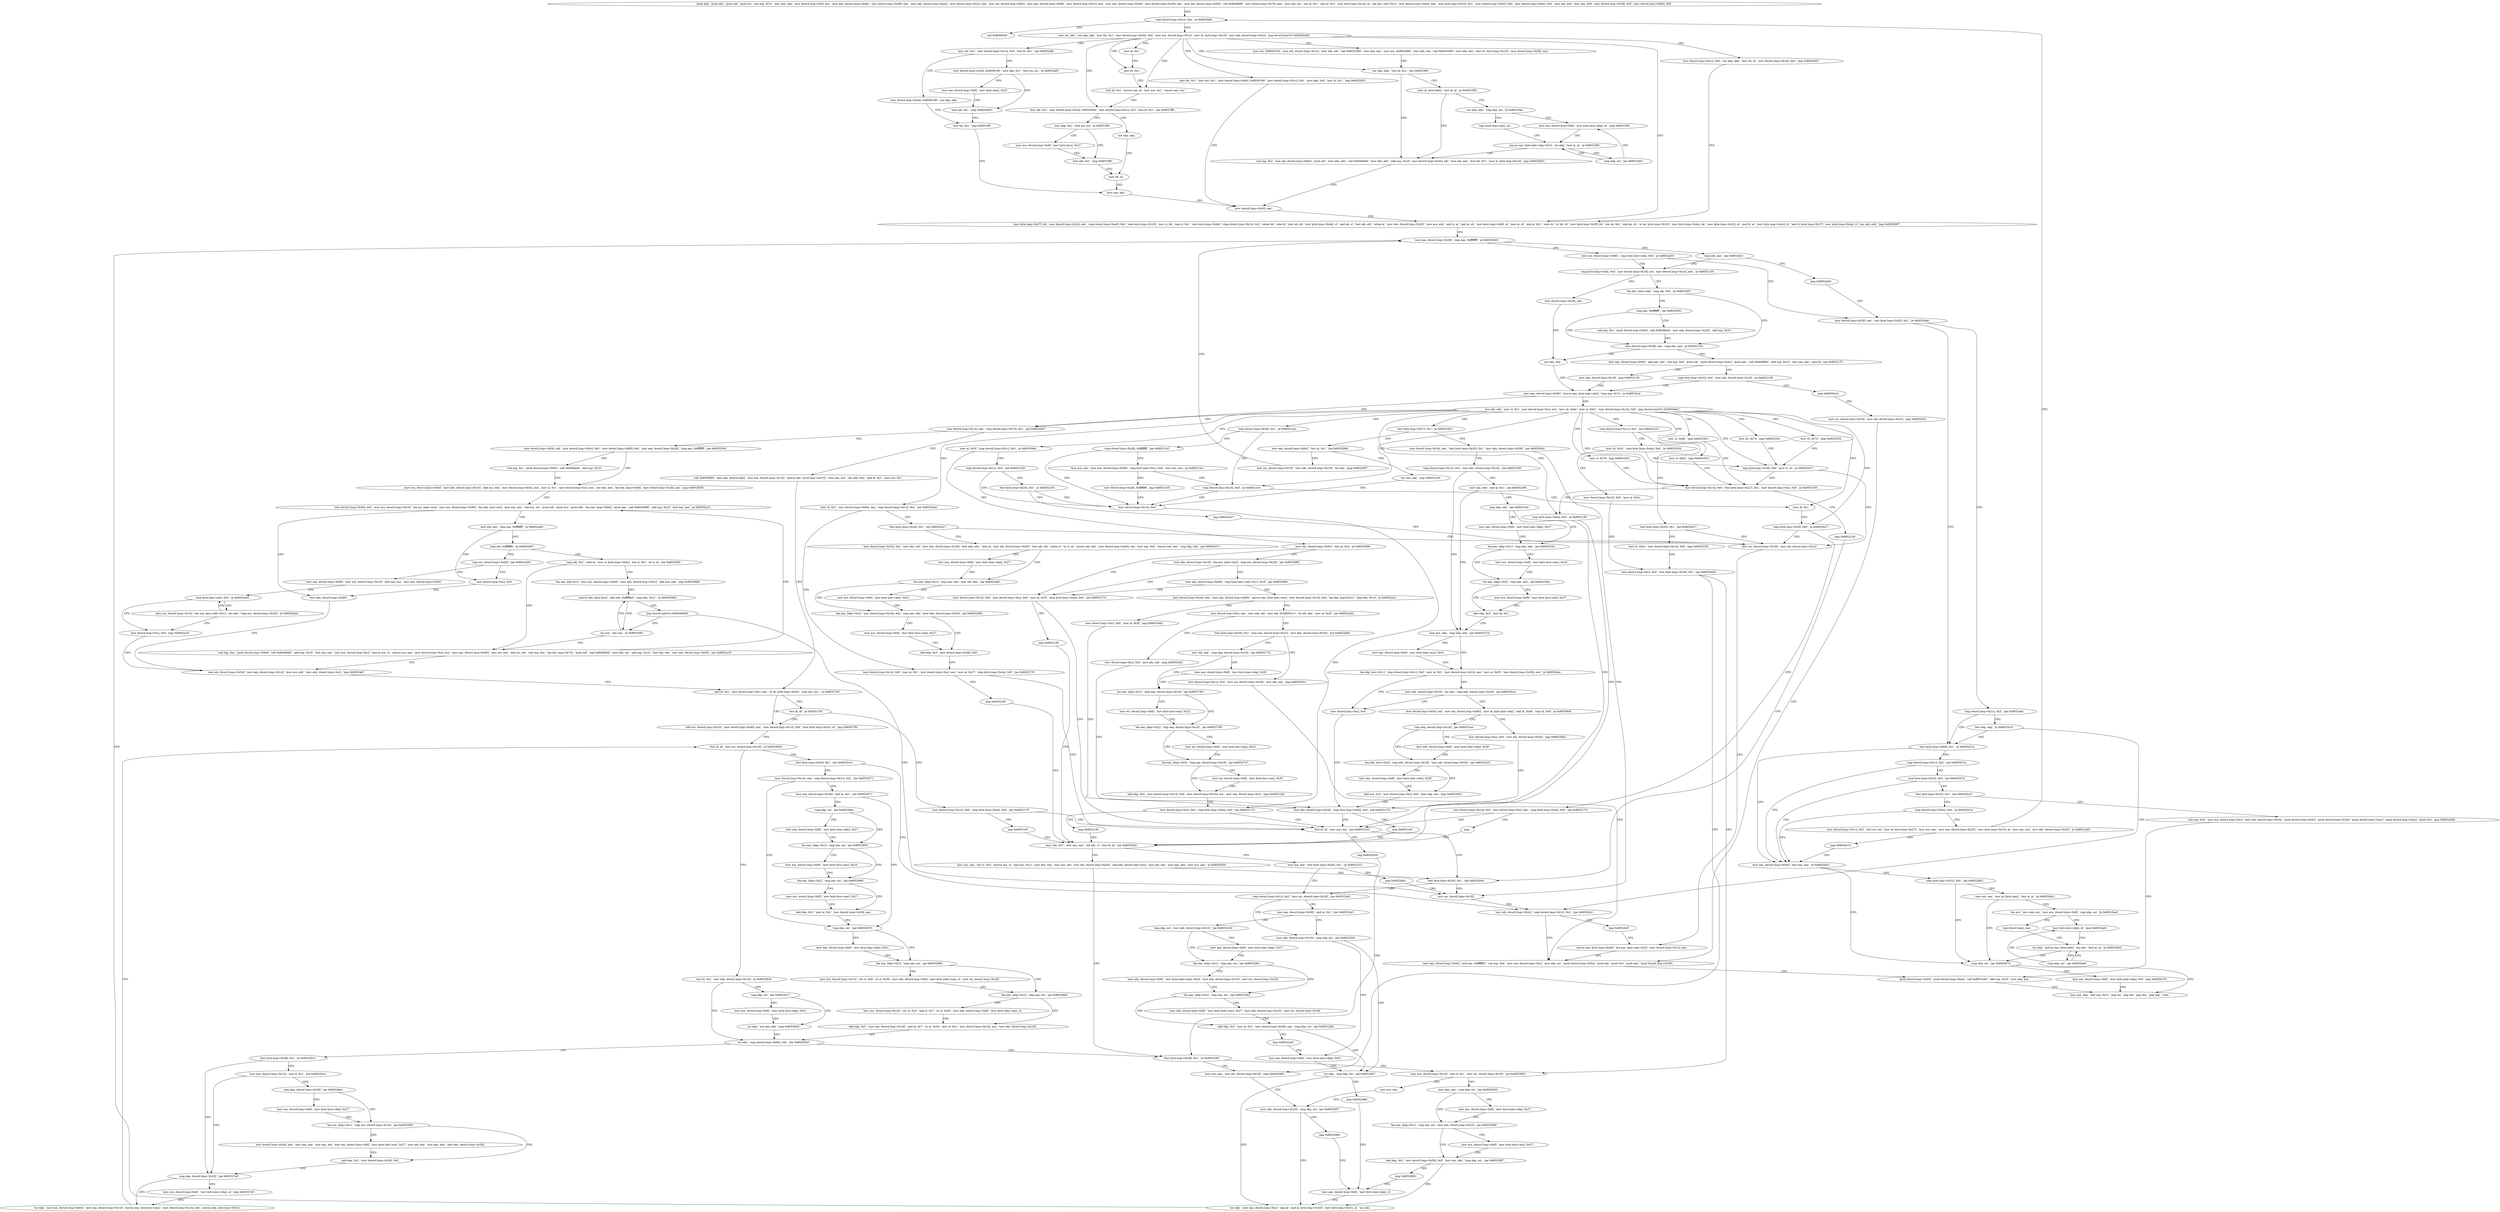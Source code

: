 digraph "func" {
"134553152" [label = "'push ebp', 'push ebx', 'push edi', 'push esi', 'sub esp, 0x7c', 'mov ebx, edx', 'mov dword [esp+0x8], ecx', 'mov eax, dword [esp+0xa8]', 'mov dword [esp+0x58], eax', 'mov eax, dword [esp+0xa4]', 'mov dword [esp+0x2c], eax', 'mov esi, dword [esp+0x9c]', 'mov eax, dword [esp+0x98]', 'mov dword [esp+0x1c], eax', 'mov eax, dword [esp+0x94]', 'mov dword [esp+0x28], eax', 'mov edi, dword [esp+0x90]', 'call 0x8048df0', 'mov dword [esp+0x74], eax', 'mov eax, esi', 'shr al, 0x1', 'and al, 0x1', 'mov byte [esp+0x10], al', 'lea eax, [edi+0x1]', 'mov dword [esp+0x64], eax', 'mov byte [esp+0x33], 0x1', 'mov dword [esp+0x50], 0x0', 'mov dword [esp+0x44], 0x0', 'mov edi, 0x0', 'mov eax, 0x0', 'mov dword [esp+0x38], 0x0', 'mov dword [esp+0x60], 0x0', " ]
"134553296" [label = "'cmp dword [esp+0x1c], 0xa', 'ja 0x8052bfb', " ]
"134556667" [label = "'call 0x8049030', " ]
"134553307" [label = "'mov esi, ebx', 'xor ebp, ebp', 'mov bh, 0x1', 'mov dword [esp+0x20], 0x0', 'mov ecx, dword [esp+0x1c]', 'mov bl, byte [esp+0x10]', 'mov edx, dword [esp+0x2c]', 'jmp dword [ecx*4+0x8055e40]', " ]
"134553340" [label = "'mov ecx, 0x8056192', 'mov edi, dword [esp+0x1c]', 'mov edx, edi', 'call 0x8053360', 'mov ebx, eax', 'mov ecx, 0x8055d84', 'mov edx, edi', 'call 0x8053360', 'mov edx, ebx', 'mov bl, byte [esp+0x10]', 'mov dword [esp+0x58], eax', " ]
"134553380" [label = "'xor ebp, ebp', 'test bl, 0x1', 'jne 0x8051f60', " ]
"134553474" [label = "'mov bh, 0x1', 'mov edi, 0x1', 'mov dword [esp+0x44], 0x8056190', 'mov dword [esp+0x1c], 0x5', 'mov ebp, 0x0', 'mov al, 0x1', 'jmp 0x8052001', " ]
"134553506" [label = "'mov dword [esp+0x1c], 0x0', 'xor ebp, ebp', 'mov bh, al', 'mov dword [esp+0x20], 0x0', 'jmp 0x8052005', " ]
"134553528" [label = "'mov al, 0x1', " ]
"134553530" [label = "'mov bl, 0x1', " ]
"134553532" [label = "'test bl, 0x1', 'movzx eax, al', 'mov ecx, 0x1', 'cmove eax, ecx', " ]
"134553546" [label = "'mov edi, 0x1', 'mov dword [esp+0x44], 0x8055d84', 'mov dword [esp+0x1c], 0x2', 'test bl, 0x1', 'jne 0x8051ffb', " ]
"134553605" [label = "'mov byte [esp+0x27], bh', 'mov dword [esp+0x2c], edx', 'cmp dword [esp+0xa0], 0x0', 'sete byte [esp+0x10]', 'mov cl, bh', 'and cl, 0x1', 'sete byte [esp+0x4b]', 'cmp dword [esp+0x1c], 0x2', 'setne bh', 'sete bl', 'mov ah, bh', 'mov byte [esp+0x4d], cl', 'and ah, cl', 'test edi, edi', 'setne al', 'mov edx, dword [esp+0x20]', 'mov ecx, edx', 'and cl, al', 'and al, ah', 'mov byte [esp+0x4f], al', 'mov al, dl', 'and al, 0x1', 'sete ch', 'or bh, ch', 'mov byte [esp+0x3f], bh', 'xor ah, 0x1', 'and ah, ch', 'or ah, byte [esp+0x10]', 'mov byte [esp+0x4e], ah', 'mov byte [esp+0x32], al', 'and bl, al', 'mov byte [esp+0x4c], bl', 'and cl, byte [esp+0x27]', 'mov byte [esp+0x4a], cl', 'xor edx, edx', 'jmp 0x8052097', " ]
"134556362" [label = "'mov edi, 0x1', 'mov dword [esp+0x1c], 0x5', 'test bl, 0x1', 'jne 0x8052afb', " ]
"134553440" [label = "'sub esp, 0xc', 'mov edi, dword [esp+0x64]', 'push edi', 'mov ebx, edx', 'call 0x8048ee0', 'mov edx, ebx', 'add esp, 0x10', 'mov dword [esp+0x44], edi', 'mov edi, eax', 'mov bh, 0x1', 'mov al, byte [esp+0x10]', 'jmp 0x8052001', " ]
"134553387" [label = "'mov al, byte [edx]', 'test al, al', 'je 0x8051f60', " ]
"134553601" [label = "'mov dword [esp+0x20], eax', " ]
"134553595" [label = "'xor ebp, ebp', " ]
"134553572" [label = "'mov ebp, 0x1', 'test esi, esi', 'je 0x8051ff4', " ]
"134553751" [label = "'mov eax, dword [esp+0x28]', 'cmp eax, 0xffffffff', 'je 0x80520b0', " ]
"134556411" [label = "'mov dword [esp+0x44], 0x8056190', 'xor ebp, ebp', " ]
"134556380" [label = "'mov dword [esp+0x44], 0x8056190', 'mov ebp, 0x1', 'test esi, esi', 'je 0x8052af4', " ]
"134553393" [label = "'xor ebp, ebp', 'cmp ebp, esi', 'jb 0x8051f4e', " ]
"134553597" [label = "'mov bh, al', " ]
"134553588" [label = "'mov edi, 0x1', 'jmp 0x8051ffd', " ]
"134553581" [label = "'mov ecx, dword [esp+0x8]', 'mov byte [ecx], 0x27', " ]
"134553776" [label = "'mov ecx, dword [esp+0x90]', 'cmp byte [ecx+edx], 0x0', 'je 0x8052a50', " ]
"134553760" [label = "'cmp edx, eax', 'jne 0x80520c1', " ]
"134556421" [label = "'mov bh, 0x1', 'jmp 0x8051fff', " ]
"134556404" [label = "'mov edi, 0x1', 'jmp 0x8052b05', " ]
"134556397" [label = "'mov eax, dword [esp+0x8]', 'mov byte [eax], 0x22', " ]
"134553422" [label = "'mov ecx, dword [esp+0x8]', 'mov byte [ecx+ebp], al', 'jmp 0x8051f40', " ]
"134553399" [label = "'nop word [eax+eax], ax', " ]
"134556240" [label = "'mov dword [esp+0x28], eax', 'test byte [esp+0x20], 0x1', 'je 0x8052a6a', " ]
"134553793" [label = "'cmp byte [esp+0x4f], 0x0', 'mov dword [esp+0x18], esi', 'mov dword [esp+0x10], edx', 'je 0x8052130', " ]
"134553764" [label = "'jmp 0x8052a50', " ]
"134553599" [label = "'mov eax, ebx', " ]
"134553408" [label = "'movzx eax, byte [edx+ebp+0x1]', 'inc ebp', 'test al, al', 'je 0x8051f60', " ]
"134556266" [label = "'test byte [esp+0x60], 0x1', 'je 0x8052b7a', " ]
"134556251" [label = "'cmp dword [esp+0x1c], 0x2', 'jne 0x8052a6a', " ]
"134553904" [label = "'mov dword [esp+0x28], eax', " ]
"134553808" [label = "'lea ebx, [edx+edi]', 'cmp edi, 0x2', 'jb 0x80520f3', " ]
"134553418" [label = "'cmp ebp, esi', 'jae 0x8051f40', " ]
"134556538" [label = "'mov eax, dword [esp+0x44]', 'test eax, eax', 'je 0x8052bb2', " ]
"134556277" [label = "'cmp dword [esp+0x1c], 0x2', 'jne 0x8052b7a', " ]
"134556258" [label = "'test ebp, ebp', 'je 0x8052b10', " ]
"134553908" [label = "'xor ebx, ebx', " ]
"134553843" [label = "'mov dword [esp+0x28], eax', 'cmp ebx, eax', 'ja 0x8052134', " ]
"134553816" [label = "'cmp eax, 0xffffffff', 'jne 0x80520f3', " ]
"134556594" [label = "'cmp ebp, esi', 'jae 0x8052b70', " ]
"134556546" [label = "'cmp byte [esp+0x32], 0x0', 'jne 0x8052bb2', " ]
"134556288" [label = "'cmp byte [esp+0x32], 0x0', 'jne 0x8052b7a', " ]
"134556432" [label = "'mov edi, dword [esp+0x2c]', 'cmp dword [esp+0x1c], 0x2', 'jne 0x8052b3c', " ]
"134554820" [label = "'mov dword [esp+0x14], eax', 'cmp dword [esp+0x74], 0x1', 'jne 0x8052597', " ]
"134555031" [label = "'mov dword [esp+0x54], edi', 'mov dword [esp+0x6c], 0x0', 'mov dword [esp+0x68], 0x0', 'mov eax, dword [esp+0x28]', 'cmp eax, 0xffffffff', 'jne 0x80525c6', " ]
"134554835" [label = "'call 0x8049080', 'mov eax, dword [eax]', 'mov ecx, dword [esp+0x14]', 'movzx edx, word [eax+ecx*2]', 'mov eax, ecx', 'shr edx, 0xe', 'and dl, 0x1', 'mov ecx, 0x1', " ]
"134553930" [label = "'xor edx, edx', 'mov cl, 0x1', 'mov dword [esp+0xc], ecx', 'mov ch, 0x6e', 'mov cl, 0x61', 'mov dword [esp+0x14], 0x0', 'jmp dword [eax*4+0x8055e6c]', " ]
"134553957" [label = "'cmp byte [esp+0x4e], 0x0', 'je 0x80521f0', " ]
"134553989" [label = "'cmp dword [esp+0x28], 0x1', 'je 0x80521ae', " ]
"134554030" [label = "'cmp dword [esp+0x10], 0x0', 'je 0x80521ce', " ]
"134554062" [label = "'mov dl, 0x1', " ]
"134554064" [label = "'cmp byte [esp+0x3f], 0x0', 'je 0x8052b27', " ]
"134554320" [label = "'cmp dword [esp+0x1c], 0x2', 'jne 0x8052523', " ]
"134554357" [label = "'mov cl, 0x66', 'jmp 0x8052561', " ]
"134554364" [label = "'mov ch, 0x74', 'jmp 0x8052554', " ]
"134554371" [label = "'mov cl, 0x62', 'jmp 0x8052561', " ]
"134554378" [label = "'mov ch, 0x72', 'jmp 0x8052554', " ]
"134554385" [label = "'test byte [esp+0x27], 0x1', 'je 0x8052581', " ]
"134554613" [label = "'mov al, 0x3f', 'cmp dword [esp+0x1c], 0x5', 'je 0x80526e6', " ]
"134554653" [label = "'mov cl, 0x76', 'jmp 0x8052561', " ]
"134554660" [label = "'mov al, 0x1', 'mov dword [esp+0x60], eax', 'cmp dword [esp+0x1c], 0x2', 'jne 0x80524a4', " ]
"134554964" [label = "'cmp byte [esp+0x3f], 0x0', 'mov cl, ch', 'je 0x8052b27', " ]
"134554977" [label = "'mov dword [esp+0x14], 0x0', 'test byte [esp+0x27], 0x1', 'mov dword [esp+0xc], 0x0', 'je 0x8052165', " ]
"134553851" [label = "'mov eax, dword [esp+0x90]', 'add eax, edx', 'sub esp, 0x4', 'push edi', 'push dword [esp+0x4c]', 'push eax', 'call 0x8048f00', 'add esp, 0x10', 'test eax, eax', 'sete bl', 'jne 0x805217f', " ]
"134553821" [label = "'sub esp, 0xc', 'push dword [esp+0x9c]', 'call 0x8048ee0', 'mov edx, dword [esp+0x20]', 'add esp, 0x10', " ]
"134556528" [label = "'mov eax, ebp', 'add esp, 0x7c', 'pop esi', 'pop edi', 'pop ebx', 'pop ebp', 'retn', " ]
"134556598" [label = "'mov eax, dword [esp+0x8]', 'mov byte [eax+ebp], 0x0', 'jmp 0x8052b70', " ]
"134556553" [label = "'mov ecx, eax', 'mov al, byte [eax]', 'test al, al', 'je 0x8052bb2', " ]
"134556299" [label = "'test byte [esp+0x33], 0x1', 'jne 0x8052bc0', " ]
"134556476" [label = "'mov eax, dword [esp+0x9c]', 'and eax, 0xfffffffd', 'sub esp, 0x4', 'mov ecx, dword [esp+0xc]', 'mov edx, esi', 'push dword [esp+0x5c]', 'push edi', 'push 0x0', 'push eax', 'push dword [esp+0x30]', " ]
"134556443" [label = "'jmp 0x8052b2f', " ]
"134555078" [label = "'mov ecx, dword [esp+0x64]', 'mov edx, dword [esp+0x10]', 'add ecx, edx', 'mov dword [esp+0x5c], ecx', 'mov cl, 0x1', 'mov dword [esp+0xc], ecx', 'xor edx, edx', 'lea edi, [esp+0x68]', 'mov dword [esp+0x28], eax', 'jmp 0x8052638', " ]
"134555060" [label = "'sub esp, 0xc', 'push dword [esp+0x9c]', 'call 0x8048ee0', 'add esp, 0x10', " ]
"134554863" [label = "'and dl, 0x1', 'mov dword [esp+0xc], edx', 'or dl, byte [esp+0x4b]', 'cmp ecx, 0x1', 'ja 0x80527bf', " ]
"134554096" [label = "'mov edx, 0x1', 'mov ecx, eax', 'shl edx, cl', 'test bl, bl', 'jne 0x80522be', " ]
"134553968" [label = "'test bl, bl', 'mov ecx, eax', 'jne 0x8052226', " ]
"134553996" [label = "'cmp dword [esp+0x28], 0xffffffff', 'jne 0x80521b5', " ]
"134554037" [label = "'mov dword [esp+0x14], 0x0', " ]
"134556455" [label = "'mov esi, dword [esp+0x18]', 'mov edi, dword [esp+0x2c]', " ]
"134554075" [label = "'mov dword [esp+0x14], 0x0', 'mov dword [esp+0xc], edx', 'cmp byte [esp+0x4e], 0x0', 'jne 0x8052170', " ]
"134554915" [label = "'mov ch, 0x5c', 'cmp byte [esp+0x4a], 0x0', 'je 0x8052554', " ]
"134554331" [label = "'test byte [esp+0x20], 0x1', 'jne 0x8052b27', " ]
"134555009" [label = "'mov eax, dword [esp+0x9c]', 'test al, 0x1', 'jne 0x80529b8', " ]
"134554396" [label = "'mov dword [esp+0x34], ebx', 'test byte [esp+0x20], 0x1', 'mov ebx, dword [esp+0x38]', 'jne 0x8052b0c', " ]
"134555366" [label = "'mov eax, dword [esp+0x9c]', 'test al, 0x4', 'je 0x8052996', " ]
"134554626" [label = "'cmp dword [esp+0x1c], 0x2', 'jne 0x80521b5', " ]
"134554788" [label = "'mov dword [esp+0x14], 0x0', 'mov al, 0x1', 'mov dword [esp+0xc], eax', 'mov al, 0x27', 'cmp byte [esp+0x4e], 0x0', 'jne 0x8052170', " ]
"134554673" [label = "'test byte [esp+0x20], 0x1', 'jne 0x8052b27', " ]
"134555004" [label = "'jmp 0x8052226', " ]
"134553910" [label = "'mov eax, dword [esp+0x90]', 'movzx eax, byte [eax+edx]', 'cmp eax, 0x7e', 'ja 0x80524c4', " ]
"134553983" [label = "'mov edx, dword [esp+0x10]', 'jmp 0x8052136', " ]
"134553884" [label = "'cmp byte [esp+0x32], 0x0', 'mov edx, dword [esp+0x10]', 'je 0x8052136', " ]
"134556561" [label = "'inc ecx', 'mov edx, ecx', 'mov ecx, dword [esp+0x8]', 'cmp ebp, esi', 'jb 0x8052bad', " ]
"134556608" [label = "'sub esp, 0x4', 'mov ecx, dword [esp+0xc]', 'mov edx, dword [esp+0x54]', 'push dword [esp+0x5c]', 'push dword [esp+0x34]', 'push dword [esp+0xac]', 'push dword [esp+0xac]', 'push 0x5', 'jmp 0x8052b5b', " ]
"134556310" [label = "'cmp dword [esp+0x50], 0x0', 'je 0x8052b7a', " ]
"134556507" [label = "'push dword [esp+0x40]', 'push dword [esp+0xac]', 'call 0x8051e40', 'add esp, 0x20', 'mov ebp, eax', " ]
"134556463" [label = "'movzx eax, byte [esp+0x4d]', 'lea eax, [eax+eax+0x2]', 'mov dword [esp+0x1c], eax', " ]
"134555192" [label = "'mov dword [esp+0x40], edx', 'mov ecx, dword [esp+0x10]', 'lea esi, [edx+ecx]', 'mov ecx, dword [esp+0x90]', 'lea edx, [ecx+esi]', 'mov ecx, eax', 'sub ecx, esi', 'push edi', 'push ecx', 'push edx', 'lea eax, [esp+0x84]', 'push eax', 'call 0x8054890', 'add esp, 0x10', 'test eax, eax', 'je 0x8052a15', " ]
"134555583" [label = "'add ecx, dword [esp+0x10]', 'mov dword [esp+0x40], ecx', 'mov dword [esp+0x14], 0x0', 'mov byte [esp+0x5c], dl', 'jmp 0x80527f6', " ]
"134555638" [label = "'test dl, dl', 'mov esi, dword [esp+0x18]', 'je 0x8052820', " ]
"134554883" [label = "'test dl, dl', 'je 0x80527bf', " ]
"134554891" [label = "'mov dword [esp+0x14], 0x0', 'cmp byte [esp+0x4e], 0x0', 'jne 0x8052170', " ]
"134554302" [label = "'mov ecx, eax', 'test byte [esp+0x20], 0x1', 'je 0x8052231', " ]
"134554113" [label = "'mov ecx, eax', 'shr cl, 0x3', 'movzx ecx, cl', 'and ecx, 0x1c', 'mov ebx, eax', 'mov eax, edi', 'mov edi, dword [esp+0xa0]', 'and edx, dword [edi+ecx]', 'mov edi, eax', 'mov eax, ebx', 'mov ecx, eax', 'je 0x8052930', " ]
"134554150" [label = "'test byte [esp+0x20], 0x1', 'jne 0x8052b0c', " ]
"134553978" [label = "'jmp 0x8052930', " ]
"134554003" [label = "'mov ecx, eax', 'mov eax, dword [esp+0x90]', 'cmp byte [eax+0x1], 0x0', 'mov eax, ecx', 'je 0x80521ae', " ]
"134554045" [label = "'mov dword [esp+0xc], 0x0', 'cmp byte [esp+0x4e], 0x0', 'jne 0x8052170', " ]
"134554094" [label = "'nop', " ]
"134554924" [label = "'mov dword [esp+0x14], 0x0', 'mov al, 0x5c', " ]
"134554342" [label = "'mov al, 0x5c', 'mov dword [esp+0x14], 0x0', 'jmp 0x8052536', " ]
"134556088" [label = "'mov esi, dword [esp+0x18]', 'mov edx, dword [esp+0x10]', 'inc edx', 'jmp 0x8052097', " ]
"134555024" [label = "'xor eax, eax', 'jmp 0x80521b5', " ]
"134556428" [label = "'mov esi, dword [esp+0x18]', " ]
"134554415" [label = "'cmp dword [esp+0x1c], 0x2', 'mov edx, dword [esp+0x18]', 'jne 0x805236f', " ]
"134556054" [label = "'mov dword [esp+0x14], 0x0', 'mov dword [esp+0xc], 0x0', 'mov al, 0x3f', 'cmp byte [esp+0x4e], 0x0', 'jne 0x8052170', " ]
"134555381" [label = "'mov edx, dword [esp+0x10]', 'lea ecx, [edx+0x2]', 'cmp ecx, dword [esp+0x28]', 'jae 0x8052996', " ]
"134554637" [label = "'test byte [esp+0x20], 0x1', 'je 0x80521b5', " ]
"134554815" [label = "'jmp 0x80521f0', " ]
"134554684" [label = "'mov dword [esp+0x34], ebx', 'mov ebx, edi', 'mov edx, dword [esp+0x18]', 'test edx, edx', 'sete al', 'mov edi, dword [esp+0x50]', 'test edi, edi', 'setne cl', 'or cl, al', 'cmove edi, edx', 'mov dword [esp+0x50], edi', 'mov eax, 0x0', 'cmove edx, eax', 'cmp ebp, edx', 'jae 0x8052471', " ]
"134553895" [label = "'jmp 0x8052b1d', " ]
"134556589" [label = "'mov byte [ecx+ebp], al', 'jmp 0x8052ba0', " ]
"134556572" [label = "'nop dword [eax], eax', " ]
"134556321" [label = "'mov dword [esp+0x1c], 0x2', 'test esi, esi', 'mov al, byte [esp+0x27]', 'mov ecx, eax', 'mov eax, dword [esp+0x20]', 'mov byte [esp+0x10], al', 'mov eax, ecx', 'mov ebx, dword [esp+0x50]', 'je 0x8051ed0', " ]
"134556181" [label = "'mov edx, dword [esp+0x40]', " ]
"134555244" [label = "'mov edi, eax', 'cmp eax, 0xffffffff', 'je 0x8052a0d', " ]
"134555680" [label = "'test byte [esp+0x20], 0x1', 'jne 0x8052b10', " ]
"134555646" [label = "'test bl, 0x1', 'mov edx, dword [esp+0x10]', 'je 0x80528c9', " ]
"134554910" [label = "'jmp 0x80521f0', " ]
"134554161" [label = "'cmp dword [esp+0x1c], 0x2', 'mov esi, dword [esp+0x18]', 'jne 0x80522a0', " ]
"134554315" [label = "'jmp 0x8052b0c', " ]
"134555952" [label = "'test byte [esp+0x38], 0x1', 'je 0x8052549', " ]
"134554020" [label = "'mov dword [esp+0x28], 0xffffffff', 'jmp 0x80521b5', " ]
"134554060" [label = "'jmp 0x80521f0', " ]
"134554934" [label = "'mov dword [esp+0xc], 0x0', 'test byte [esp+0x38], 0x1', 'jne 0x805293b', " ]
"134554479" [label = "'mov ecx, ebp', 'cmp ebp, edx', 'jae 0x805237d', " ]
"134554426" [label = "'mov eax, ebx', 'and al, 0x1', 'jne 0x805236f', " ]
"134556083" [label = "'jmp 0x80521f0', " ]
"134555398" [label = "'mov eax, dword [esp+0x90]', 'cmp byte [edx+eax+0x1], 0x3f', 'jne 0x8052996', " ]
"134554648" [label = "'jmp 0x8052b27', " ]
"134554737" [label = "'lea eax, [ebp+0x1]', 'cmp eax, edx', 'mov edi, ebx', 'jae 0x8052482', " ]
"134554729" [label = "'mov eax, dword [esp+0x8]', 'mov byte [eax+ebp], 0x27', " ]
"134556445" [label = "'mov esi, dword [esp+0x18]', 'mov edi, dword [esp+0x2c]', 'jmp 0x8052b3c', " ]
"134556576" [label = "'inc ebp', 'movzx eax, byte [edx]', 'inc edx', 'test al, al', 'je 0x8052bb2', " ]
"134556357" [label = "'jmp 0x8052b7a', " ]
"134556185" [label = "'mov edi, dword [esp+0x54]', 'mov eax, dword [esp+0x14]', 'mov ecx, edx', 'mov edx, dword [esp+0xc]', 'jmp 0x80524ef', " ]
"134556173" [label = "'mov dword [esp+0xc], 0x0', " ]
"134555255" [label = "'cmp edi, 0xfffffffe', 'je 0x80529d7', " ]
"134555691" [label = "'mov dword [esp+0x14], eax', 'cmp dword [esp+0x1c], 0x2', 'jne 0x8052871', " ]
"134555849" [label = "'inc edx', 'cmp dword [esp+0x40], edx', 'jbe 0x8052930', " ]
"134555659" [label = "'cmp ebp, esi', 'jae 0x8052817', " ]
"134554272" [label = "'mov edx, dword [esp+0x10]', 'cmp ebp, esi', 'jae 0x80522b0', " ]
"134554172" [label = "'mov eax, dword [esp+0x38]', 'and al, 0x1', 'jne 0x80522a0', " ]
"134554953" [label = "'mov ecx, eax', 'mov esi, dword [esp+0x18]', 'jmp 0x8052985', " ]
"134555963" [label = "'mov ecx, dword [esp+0x14]', 'and cl, 0x1', 'mov esi, dword [esp+0x18]', 'jne 0x8052983', " ]
"134556035" [label = "'mov ecx, eax', " ]
"134555976" [label = "'mov ebx, eax', 'cmp ebp, esi', 'jae 0x8052956', " ]
"134556037" [label = "'mov edx, dword [esp+0x10]', 'cmp ebp, esi', 'jae 0x8052087', " ]
"134554493" [label = "'lea ebp, [ecx+0x1]', 'cmp dword [esp+0x1c], 0x2', 'mov al, 0x1', 'mov dword [esp+0x14], eax', 'mov al, 0x30', 'mov dword [esp+0x38], ebx', 'je 0x80526ca', " ]
"134554485" [label = "'mov eax, dword [esp+0x8]', 'mov byte [eax+ecx], 0x5c', " ]
"134554432" [label = "'cmp ebp, edx', 'jae 0x805234c', " ]
"134555416" [label = "'mov dword [esp+0x34], ebx', 'mov eax, dword [esp+0x90]', 'movsx eax, byte [eax+ecx]', 'mov dword [esp+0x14], 0x0', 'lea ebx, [eax-0x21]', 'cmp ebx, 0x1d', 'ja 0x8052a2c', " ]
"134554754" [label = "'lea eax, [ebp+0x2]', 'mov dword [esp+0x18], edx', 'cmp eax, edx', 'mov ebx, dword [esp+0x34]', 'jae 0x8052499', " ]
"134554746" [label = "'mov ecx, dword [esp+0x8]', 'mov byte [ecx+eax], 0x5c', " ]
"134556585" [label = "'cmp ebp, esi', 'jae 0x8052ba0', " ]
"134556119" [label = "'cmp esi, dword [esp+0x28]', 'jae 0x8052a0d', " ]
"134555264" [label = "'cmp edi, 0x2', 'setb al', 'mov cl, byte [esp+0x4c]', 'xor cl, 0x1', 'or cl, al', 'jne 0x80525f0', " ]
"134555761" [label = "'cmp ebp, esi', 'jae 0x805287d', " ]
"134555702" [label = "'mov eax, dword [esp+0x38]', 'and al, 0x1', 'jne 0x8052871', " ]
"134555856" [label = "'test byte [esp+0x38], 0x1', 'je 0x805291a', " ]
"134555671" [label = "'inc ebp', 'xor ebx, ebx', 'jmp 0x80528c9', " ]
"134555663" [label = "'mov ecx, dword [esp+0x8]', 'mov byte [ecx+ebp], 0x5c', " ]
"134554288" [label = "'inc ebp', 'cmp ebp, esi', 'jae 0x8052087', " ]
"134554280" [label = "'mov eax, dword [esp+0x8]', 'mov byte [eax+ebp], 0x5c', " ]
"134554180" [label = "'cmp ebp, esi', 'mov edx, dword [esp+0x10]', 'jae 0x8052254', " ]
"134555990" [label = "'lea eax, [ebp+0x1]', 'cmp eax, esi', 'mov edx, dword [esp+0x10]', 'jae 0x8052969', " ]
"134555982" [label = "'mov eax, dword [esp+0x8]', 'mov byte [eax+ebp], 0x27', " ]
"134553735" [label = "'inc ebp', 'mov eax, dword [esp+0xc]', 'neg al', 'and al, byte [esp+0x33]', 'mov byte [esp+0x33], al', 'inc edx', " ]
"134556049" [label = "'jmp 0x8052080', " ]
"134555338" [label = "'mov dword [esp+0xc], 0x0', " ]
"134554519" [label = "'mov edx, dword [esp+0x10]', 'inc edx', 'cmp edx, dword [esp+0x28]', 'jae 0x80526ca', " ]
"134554444" [label = "'lea eax, [ebp+0x1]', 'cmp eax, edx', 'jae 0x805235b', " ]
"134554436" [label = "'mov eax, dword [esp+0x8]', 'mov byte [eax+ebp], 0x27', " ]
"134556204" [label = "'mov dword [esp+0xc], 0x0', 'mov al, 0x3f', 'jmp 0x80526d2', " ]
"134555451" [label = "'mov dword [esp+0xc], eax', 'mov edx, edi', 'mov edi, 0x380051c1', 'bt edi, ebx', 'mov al, 0x3f', 'jae 0x8052a3b', " ]
"134554777" [label = "'add ebp, 0x3', 'mov dword [esp+0x38], 0x0', " ]
"134554769" [label = "'mov ecx, dword [esp+0x8]', 'mov byte [ecx+eax], 0x27', " ]
"134556125" [label = "'mov eax, dword [esp+0x90]', 'mov ecx, dword [esp+0x10]', 'add eax, ecx', 'mov edx, dword [esp+0x40]', " ]
"134555120" [label = "'sub esp, 0xc', 'push dword [esp+0x84]', 'call 0x8048db0', 'add esp, 0x10', 'test eax, eax', 'mov ecx, dword [esp+0xc]', 'movzx ecx, cl', 'cmove ecx, eax', 'mov dword [esp+0xc], ecx', 'mov eax, dword [esp+0x40]', 'mov esi, eax', 'add esi, edi', 'sub esp, 0xc', 'lea edi, [esp+0x74]', 'push edi', 'call 0x8048d50', 'mov edx, esi', 'add esp, 0x10', 'test eax, eax', 'mov eax, dword [esp+0x28]', 'jne 0x8052a19', " ]
"134555285" [label = "'lea eax, [edi-0x1]', 'mov ecx, dword [esp+0x40]', 'mov edx, dword [esp+0x5c]', 'add ecx, edx', 'jmp 0x80526b8', " ]
"134555773" [label = "'lea eax, [ebp+0x1]', 'cmp eax, esi', 'jae 0x8052899', " ]
"134555765" [label = "'mov eax, dword [esp+0x8]', 'mov byte [eax+ebp], 0x5c', " ]
"134555710" [label = "'cmp ebp, esi', 'jae 0x805284a', " ]
"134555930" [label = "'cmp ebp, dword [esp+0x18]', 'jae 0x80527e0', " ]
"134555863" [label = "'mov ecx, dword [esp+0x14]', 'and cl, 0x1', 'jne 0x805291a', " ]
"134554297" [label = "'jmp 0x8052080', " ]
"134554196" [label = "'lea eax, [ebp+0x1]', 'cmp eax, esi', 'jae 0x805226b', " ]
"134554188" [label = "'mov eax, dword [esp+0x8]', 'mov byte [eax+ebp], 0x27', " ]
"134553728" [label = "'mov eax, dword [esp+0x8]', 'mov byte [eax+ebp], cl', " ]
"134556009" [label = "'add ebp, 0x2', 'mov dword [esp+0x38], 0x0', 'mov ecx, ebx', 'cmp ebp, esi', 'jae 0x8052087', " ]
"134556001" [label = "'mov ecx, dword [esp+0x8]', 'mov byte [ecx+eax], 0x27', " ]
"134555346" [label = "'mov ebx, dword [esp+0x34]', 'cmp byte [esp+0x4e], 0x0', 'jne 0x8052170', " ]
"134554534" [label = "'mov dword [esp+0x54], edi', 'mov edi, dword [esp+0x90]', 'mov dl, byte [edi+edx]', 'add dl, 0xd0', 'cmp dl, 0x9', 'ja 0x80529c6', " ]
"134554459" [label = "'lea eax, [ebp+0x2]', 'cmp eax, edx', 'jae 0x805236a', " ]
"134554451" [label = "'mov ecx, dword [esp+0x8]', 'mov byte [ecx+eax], 0x24', " ]
"134556219" [label = "'mov dword [esp+0xc], 0x0', 'mov edi, edx', 'jmp 0x80526d2', " ]
"134555473" [label = "'test byte [esp+0x20], 0x1', 'mov eax, dword [esp+0x2c]', 'mov ebx, dword [esp+0x34]', 'jne 0x8052be8', " ]
"134556142" [label = "'cmp byte [eax+edx], 0x0', 'je 0x8052a03', " ]
"134555320" [label = "'movsx edx, byte [ecx]', 'add edx, 0xffffffa5', 'cmp edx, 0x21', 'ja 0x80526b0', " ]
"134555801" [label = "'lea eax, [ebp+0x2]', 'cmp eax, esi', 'jae 0x80528b4', " ]
"134555780" [label = "'mov ecx, dword [esp+0x14]', 'shr cl, 0x6', 'or cl, 0x30', 'mov edx, dword [esp+0x8]', 'mov byte [edx+eax], cl', 'mov esi, dword [esp+0x18]', " ]
"134555722" [label = "'lea eax, [ebp+0x1]', 'cmp eax, esi', 'jae 0x8052859', " ]
"134555714" [label = "'mov eax, dword [esp+0x8]', 'mov byte [eax+ebp], 0x27', " ]
"134555616" [label = "'inc ebp', 'mov ecx, dword [esp+0x64]', 'mov eax, dword [esp+0x10]', 'movzx eax, byte [ecx+eax]', 'mov dword [esp+0x10], edx', 'movzx edx, byte [esp+0x5c]', " ]
"134555940" [label = "'mov ecx, dword [esp+0x8]', 'mov byte [ecx+ebp], al', 'jmp 0x80527e0', " ]
"134555872" [label = "'cmp ebp, dword [esp+0x18]', 'jae 0x80528ee', " ]
"134554219" [label = "'lea eax, [ebp+0x2]', 'cmp eax, esi', 'jae 0x8052282', " ]
"134554203" [label = "'mov edx, dword [esp+0x8]', 'mov byte [edx+eax], 0x24', 'mov edx, dword [esp+0x10]', 'mov esi, dword [esp+0x18]', " ]
"134556030" [label = "'jmp 0x8052080', " ]
"134555361" [label = "'jmp 0x80521f0', " ]
"134556102" [label = "'mov dword [esp+0xc], 0x0', 'mov edi, dword [esp+0x54]', 'jmp 0x80526d2', " ]
"134554560" [label = "'cmp ebp, dword [esp+0x18]', 'jae 0x80523ce', " ]
"134554474" [label = "'add ebp, 0x3', 'mov bl, 0x1', " ]
"134554466" [label = "'mov ecx, dword [esp+0x8]', 'mov byte [ecx+eax], 0x27', " ]
"134556648" [label = "'mov dword [esp+0x1c], 0x5', 'mov esi, dword [esp+0x18]', 'mov edi, eax', 'jmp 0x8052b3c', " ]
"134555492" [label = "'mov edi, edx', 'cmp ebp, dword [esp+0x18]', 'jae 0x8052774', " ]
"134556163" [label = "'mov dword [esp+0xc], 0x0', 'jmp 0x8052a19', " ]
"134556148" [label = "'mov ecx, dword [esp+0x10]', 'lea ecx, [ecx+edx+0x1]', 'inc edx', 'cmp ecx, dword [esp+0x28]', 'jb 0x80529ee', " ]
"134555312" [label = "'inc ecx', 'dec eax', 'je 0x80525f0', " ]
"134555331" [label = "'jmp dword [edx*4+0x8056068]', " ]
"134555828" [label = "'add ebp, 0x3', 'mov eax, dword [esp+0x14]', 'and al, 0x7', 'or al, 0x30', 'mov cl, 0x1', 'mov dword [esp+0x14], ecx', 'mov edx, dword [esp+0x10]', " ]
"134555808" [label = "'mov ecx, dword [esp+0x14]', 'shr cl, 0x3', 'and cl, 0x7', 'or cl, 0x30', 'mov edx, dword [esp+0x8]', 'mov byte [edx+eax], cl', " ]
"134555737" [label = "'lea eax, [ebp+0x2]', 'cmp eax, esi', 'jae 0x8052868', " ]
"134555729" [label = "'mov ecx, dword [esp+0x8]', 'mov byte [ecx+eax], 0x24', " ]
"134555886" [label = "'lea ecx, [ebp+0x1]', 'cmp ecx, dword [esp+0x18]', 'jae 0x805290f', " ]
"134555878" [label = "'mov ecx, dword [esp+0x8]', 'mov byte [ecx+ebp], 0x27', " ]
"134554242" [label = "'add ebp, 0x3', 'mov al, 0x1', 'mov dword [esp+0x38], eax', 'cmp ebp, esi', 'jae 0x80522b0', " ]
"134554226" [label = "'mov edx, dword [esp+0x8]', 'mov byte [edx+eax], 0x27', 'mov edx, dword [esp+0x10]', 'mov esi, dword [esp+0x18]', " ]
"134554574" [label = "'lea edx, [ecx+0x2]', 'cmp edx, dword [esp+0x18]', 'mov edi, dword [esp+0x54]', 'jae 0x80523e3', " ]
"134554566" [label = "'mov edx, dword [esp+0x8]', 'mov byte [edx+ebp], 0x30', " ]
"134555508" [label = "'lea eax, [ebp+0x1]', 'cmp eax, dword [esp+0x18]', 'jae 0x8052785', " ]
"134555500" [label = "'mov eax, dword [esp+0x8]', 'mov byte [eax+ebp], 0x3f', " ]
"134555752" [label = "'add ebp, 0x3', 'mov al, 0x1', 'mov dword [esp+0x38], eax', " ]
"134555744" [label = "'mov ecx, dword [esp+0x8]', 'mov byte [ecx+eax], 0x27', " ]
"134555919" [label = "'add ebp, 0x2', 'mov dword [esp+0x38], 0x0', " ]
"134555895" [label = "'mov dword [esp+0x34], ebx', 'mov ebx, eax', 'mov eax, edi', 'mov edi, dword [esp+0x8]', 'mov byte [edi+ecx], 0x27', 'mov edi, eax', 'mov eax, ebx', 'mov ebx, dword [esp+0x34]', " ]
"134554255" [label = "'jmp 0x80522a8', " ]
"134554595" [label = "'add ecx, 0x3', 'mov dword [esp+0xc], 0x0', 'mov ebp, ecx', 'jmp 0x80526d2', " ]
"134554587" [label = "'mov ebx, dword [esp+0x8]', 'mov byte [ebx+edx], 0x30', " ]
"134555525" [label = "'lea eax, [ebp+0x2]', 'cmp eax, dword [esp+0x18]', 'jae 0x8052796', " ]
"134555517" [label = "'mov esi, dword [esp+0x8]', 'mov byte [esi+eax], 0x22', " ]
"134555542" [label = "'lea eax, [ebp+0x3]', 'cmp eax, dword [esp+0x18]', 'jae 0x80527a7', " ]
"134555534" [label = "'mov esi, dword [esp+0x8]', 'mov byte [esi+eax], 0x22', " ]
"134555559" [label = "'add ebp, 0x4', 'mov dword [esp+0x14], 0x0', 'mov dword [esp+0x10], ecx', 'mov eax, dword [esp+0xc]', 'jmp 0x80521bd', " ]
"134555551" [label = "'mov esi, dword [esp+0x8]', 'mov byte [esi+eax], 0x3f', " ]
"134553152" -> "134553296" [ label = "CFG" ]
"134553296" -> "134556667" [ label = "CFG" ]
"134553296" -> "134553307" [ label = "CFG" ]
"134553307" -> "134553340" [ label = "CFG" ]
"134553307" -> "134553380" [ label = "CFG" ]
"134553307" -> "134553474" [ label = "CFG" ]
"134553307" -> "134553506" [ label = "CFG" ]
"134553307" -> "134553528" [ label = "CFG" ]
"134553307" -> "134553530" [ label = "CFG" ]
"134553307" -> "134553532" [ label = "CFG" ]
"134553307" -> "134553546" [ label = "CFG" ]
"134553307" -> "134553605" [ label = "CFG" ]
"134553307" -> "134556362" [ label = "CFG" ]
"134553340" -> "134553380" [ label = "CFG" ]
"134553380" -> "134553440" [ label = "CFG" ]
"134553380" -> "134553387" [ label = "CFG" ]
"134553474" -> "134553601" [ label = "CFG" ]
"134553506" -> "134553605" [ label = "CFG" ]
"134553528" -> "134553530" [ label = "CFG" ]
"134553530" -> "134553532" [ label = "CFG" ]
"134553532" -> "134553546" [ label = "CFG" ]
"134553546" -> "134553595" [ label = "CFG" ]
"134553546" -> "134553572" [ label = "CFG" ]
"134553605" -> "134553751" [ label = "CFG" ]
"134556362" -> "134556411" [ label = "CFG" ]
"134556362" -> "134556380" [ label = "CFG" ]
"134553440" -> "134553601" [ label = "CFG" ]
"134553387" -> "134553440" [ label = "CFG" ]
"134553387" -> "134553393" [ label = "CFG" ]
"134553601" -> "134553605" [ label = "CFG" ]
"134553595" -> "134553597" [ label = "CFG" ]
"134553572" -> "134553588" [ label = "CFG" ]
"134553572" -> "134553581" [ label = "CFG" ]
"134553751" -> "134553776" [ label = "CFG" ]
"134553751" -> "134553760" [ label = "CFG" ]
"134556411" -> "134556421" [ label = "CFG" ]
"134556380" -> "134556404" [ label = "CFG" ]
"134556380" -> "134556397" [ label = "CFG" ]
"134553393" -> "134553422" [ label = "CFG" ]
"134553393" -> "134553399" [ label = "CFG" ]
"134553597" -> "134553599" [ label = "CFG" ]
"134553588" -> "134553597" [ label = "CFG" ]
"134553581" -> "134553588" [ label = "CFG" ]
"134553776" -> "134556240" [ label = "CFG" ]
"134553776" -> "134553793" [ label = "CFG" ]
"134553760" -> "134553793" [ label = "CFG" ]
"134553760" -> "134553764" [ label = "CFG" ]
"134556421" -> "134553599" [ label = "CFG" ]
"134556404" -> "134556421" [ label = "CFG" ]
"134556397" -> "134556404" [ label = "CFG" ]
"134553422" -> "134553408" [ label = "CFG" ]
"134553399" -> "134553408" [ label = "CFG" ]
"134556240" -> "134556266" [ label = "CFG" ]
"134556240" -> "134556251" [ label = "CFG" ]
"134553793" -> "134553904" [ label = "CFG" ]
"134553793" -> "134553808" [ label = "CFG" ]
"134553764" -> "134556240" [ label = "CFG" ]
"134553599" -> "134553601" [ label = "CFG" ]
"134553408" -> "134553440" [ label = "CFG" ]
"134553408" -> "134553418" [ label = "CFG" ]
"134556266" -> "134556538" [ label = "CFG" ]
"134556266" -> "134556277" [ label = "CFG" ]
"134556251" -> "134556266" [ label = "CFG" ]
"134556251" -> "134556258" [ label = "CFG" ]
"134553904" -> "134553908" [ label = "CFG" ]
"134553808" -> "134553843" [ label = "CFG" ]
"134553808" -> "134553816" [ label = "CFG" ]
"134553418" -> "134553408" [ label = "CFG" ]
"134553418" -> "134553422" [ label = "CFG" ]
"134556538" -> "134556594" [ label = "CFG" ]
"134556538" -> "134556546" [ label = "CFG" ]
"134556277" -> "134556538" [ label = "CFG" ]
"134556277" -> "134556288" [ label = "CFG" ]
"134556258" -> "134556432" [ label = "CFG" ]
"134556258" -> "134556266" [ label = "CFG" ]
"134553908" -> "134553910" [ label = "CFG" ]
"134553843" -> "134553908" [ label = "CFG" ]
"134553843" -> "134553851" [ label = "CFG" ]
"134553816" -> "134553843" [ label = "CFG" ]
"134553816" -> "134553821" [ label = "CFG" ]
"134556594" -> "134556528" [ label = "CFG" ]
"134556594" -> "134556598" [ label = "CFG" ]
"134556546" -> "134556594" [ label = "CFG" ]
"134556546" -> "134556553" [ label = "CFG" ]
"134556288" -> "134556538" [ label = "CFG" ]
"134556288" -> "134556299" [ label = "CFG" ]
"134556432" -> "134556476" [ label = "CFG" ]
"134556432" -> "134556443" [ label = "CFG" ]
"134554820" -> "134555031" [ label = "CFG" ]
"134554820" -> "134554835" [ label = "CFG" ]
"134555031" -> "134555078" [ label = "CFG" ]
"134555031" -> "134555060" [ label = "CFG" ]
"134554835" -> "134554863" [ label = "CFG" ]
"134553930" -> "134553957" [ label = "CFG" ]
"134553930" -> "134553989" [ label = "CFG" ]
"134553930" -> "134554030" [ label = "CFG" ]
"134553930" -> "134554062" [ label = "CFG" ]
"134553930" -> "134554064" [ label = "CFG" ]
"134553930" -> "134554320" [ label = "CFG" ]
"134553930" -> "134554357" [ label = "CFG" ]
"134553930" -> "134554364" [ label = "CFG" ]
"134553930" -> "134554371" [ label = "CFG" ]
"134553930" -> "134554378" [ label = "CFG" ]
"134553930" -> "134554385" [ label = "CFG" ]
"134553930" -> "134554613" [ label = "CFG" ]
"134553930" -> "134554653" [ label = "CFG" ]
"134553930" -> "134554660" [ label = "CFG" ]
"134553930" -> "134554820" [ label = "CFG" ]
"134553930" -> "134554964" [ label = "CFG" ]
"134553930" -> "134554977" [ label = "CFG" ]
"134553957" -> "134554096" [ label = "CFG" ]
"134553957" -> "134553968" [ label = "CFG" ]
"134553989" -> "134554030" [ label = "CFG" ]
"134553989" -> "134553996" [ label = "CFG" ]
"134554030" -> "134554062" [ label = "CFG" ]
"134554030" -> "134554037" [ label = "CFG" ]
"134554062" -> "134554064" [ label = "CFG" ]
"134554064" -> "134556455" [ label = "CFG" ]
"134554064" -> "134554075" [ label = "CFG" ]
"134554320" -> "134554915" [ label = "CFG" ]
"134554320" -> "134554331" [ label = "CFG" ]
"134554357" -> "134554977" [ label = "CFG" ]
"134554364" -> "134554964" [ label = "CFG" ]
"134554371" -> "134554977" [ label = "CFG" ]
"134554378" -> "134554964" [ label = "CFG" ]
"134554385" -> "134555009" [ label = "CFG" ]
"134554385" -> "134554396" [ label = "CFG" ]
"134554613" -> "134555366" [ label = "CFG" ]
"134554613" -> "134554626" [ label = "CFG" ]
"134554653" -> "134554977" [ label = "CFG" ]
"134554660" -> "134554788" [ label = "CFG" ]
"134554660" -> "134554673" [ label = "CFG" ]
"134554964" -> "134556455" [ label = "CFG" ]
"134554964" -> "134554977" [ label = "CFG" ]
"134554977" -> "134553957" [ label = "CFG" ]
"134554977" -> "134555004" [ label = "CFG" ]
"134553851" -> "134553983" [ label = "CFG" ]
"134553851" -> "134553884" [ label = "CFG" ]
"134553821" -> "134553843" [ label = "CFG" ]
"134556598" -> "134556528" [ label = "CFG" ]
"134556553" -> "134556594" [ label = "CFG" ]
"134556553" -> "134556561" [ label = "CFG" ]
"134556299" -> "134556608" [ label = "CFG" ]
"134556299" -> "134556310" [ label = "CFG" ]
"134556476" -> "134556507" [ label = "CFG" ]
"134556443" -> "134556463" [ label = "CFG" ]
"134555078" -> "134555192" [ label = "CFG" ]
"134555060" -> "134555078" [ label = "CFG" ]
"134554863" -> "134555583" [ label = "CFG" ]
"134554863" -> "134554883" [ label = "CFG" ]
"134554096" -> "134554302" [ label = "CFG" ]
"134554096" -> "134554113" [ label = "CFG" ]
"134553968" -> "134554150" [ label = "CFG" ]
"134553968" -> "134553978" [ label = "CFG" ]
"134553996" -> "134554037" [ label = "CFG" ]
"134553996" -> "134554003" [ label = "CFG" ]
"134554037" -> "134554045" [ label = "CFG" ]
"134556455" -> "134556463" [ label = "CFG" ]
"134554075" -> "134553968" [ label = "CFG" ]
"134554075" -> "134554094" [ label = "CFG" ]
"134554915" -> "134554964" [ label = "CFG" ]
"134554915" -> "134554924" [ label = "CFG" ]
"134554331" -> "134556455" [ label = "CFG" ]
"134554331" -> "134554342" [ label = "CFG" ]
"134555009" -> "134556088" [ label = "CFG" ]
"134555009" -> "134555024" [ label = "CFG" ]
"134554396" -> "134556428" [ label = "CFG" ]
"134554396" -> "134554415" [ label = "CFG" ]
"134555366" -> "134556054" [ label = "CFG" ]
"134555366" -> "134555381" [ label = "CFG" ]
"134554626" -> "134554037" [ label = "CFG" ]
"134554626" -> "134554637" [ label = "CFG" ]
"134554788" -> "134553968" [ label = "CFG" ]
"134554788" -> "134554815" [ label = "CFG" ]
"134554673" -> "134556455" [ label = "CFG" ]
"134554673" -> "134554684" [ label = "CFG" ]
"134555004" -> "134554150" [ label = "CFG" ]
"134553910" -> "134554820" [ label = "CFG" ]
"134553910" -> "134553930" [ label = "CFG" ]
"134553983" -> "134553910" [ label = "CFG" ]
"134553884" -> "134553910" [ label = "CFG" ]
"134553884" -> "134553895" [ label = "CFG" ]
"134556561" -> "134556589" [ label = "CFG" ]
"134556561" -> "134556572" [ label = "CFG" ]
"134556608" -> "134556507" [ label = "CFG" ]
"134556310" -> "134556538" [ label = "CFG" ]
"134556310" -> "134556321" [ label = "CFG" ]
"134556507" -> "134556528" [ label = "CFG" ]
"134556463" -> "134556476" [ label = "CFG" ]
"134555192" -> "134556181" [ label = "CFG" ]
"134555192" -> "134555244" [ label = "CFG" ]
"134555583" -> "134555638" [ label = "CFG" ]
"134555638" -> "134555680" [ label = "CFG" ]
"134555638" -> "134555646" [ label = "CFG" ]
"134554883" -> "134555583" [ label = "CFG" ]
"134554883" -> "134554891" [ label = "CFG" ]
"134554891" -> "134553968" [ label = "CFG" ]
"134554891" -> "134554910" [ label = "CFG" ]
"134554302" -> "134554161" [ label = "CFG" ]
"134554302" -> "134554315" [ label = "CFG" ]
"134554113" -> "134555952" [ label = "CFG" ]
"134554113" -> "134554150" [ label = "CFG" ]
"134554150" -> "134556428" [ label = "CFG" ]
"134554150" -> "134554161" [ label = "CFG" ]
"134553978" -> "134555952" [ label = "CFG" ]
"134554003" -> "134554030" [ label = "CFG" ]
"134554003" -> "134554020" [ label = "CFG" ]
"134554045" -> "134553968" [ label = "CFG" ]
"134554045" -> "134554060" [ label = "CFG" ]
"134554094" -> "134554096" [ label = "CFG" ]
"134554924" -> "134554934" [ label = "CFG" ]
"134554342" -> "134554934" [ label = "CFG" ]
"134556088" -> "134553751" [ label = "CFG" ]
"134555024" -> "134554037" [ label = "CFG" ]
"134556428" -> "134556432" [ label = "CFG" ]
"134554415" -> "134554479" [ label = "CFG" ]
"134554415" -> "134554426" [ label = "CFG" ]
"134556054" -> "134553968" [ label = "CFG" ]
"134556054" -> "134556083" [ label = "CFG" ]
"134555381" -> "134556054" [ label = "CFG" ]
"134555381" -> "134555398" [ label = "CFG" ]
"134554637" -> "134554037" [ label = "CFG" ]
"134554637" -> "134554648" [ label = "CFG" ]
"134554815" -> "134554096" [ label = "CFG" ]
"134554684" -> "134554737" [ label = "CFG" ]
"134554684" -> "134554729" [ label = "CFG" ]
"134553895" -> "134556445" [ label = "CFG" ]
"134556589" -> "134556576" [ label = "CFG" ]
"134556572" -> "134556576" [ label = "CFG" ]
"134556321" -> "134553296" [ label = "CFG" ]
"134556321" -> "134556357" [ label = "CFG" ]
"134556181" -> "134556185" [ label = "CFG" ]
"134555244" -> "134556173" [ label = "CFG" ]
"134555244" -> "134555255" [ label = "CFG" ]
"134555680" -> "134556432" [ label = "CFG" ]
"134555680" -> "134555691" [ label = "CFG" ]
"134555646" -> "134555849" [ label = "CFG" ]
"134555646" -> "134555659" [ label = "CFG" ]
"134554910" -> "134554096" [ label = "CFG" ]
"134554161" -> "134554272" [ label = "CFG" ]
"134554161" -> "134554172" [ label = "CFG" ]
"134554315" -> "134556428" [ label = "CFG" ]
"134555952" -> "134554953" [ label = "CFG" ]
"134555952" -> "134555963" [ label = "CFG" ]
"134554020" -> "134554037" [ label = "CFG" ]
"134554060" -> "134554096" [ label = "CFG" ]
"134554934" -> "134555963" [ label = "CFG" ]
"134554934" -> "134554953" [ label = "CFG" ]
"134554479" -> "134554493" [ label = "CFG" ]
"134554479" -> "134554485" [ label = "CFG" ]
"134554426" -> "134554479" [ label = "CFG" ]
"134554426" -> "134554432" [ label = "CFG" ]
"134556083" -> "134554096" [ label = "CFG" ]
"134555398" -> "134556054" [ label = "CFG" ]
"134555398" -> "134555416" [ label = "CFG" ]
"134554648" -> "134556455" [ label = "CFG" ]
"134554737" -> "134554754" [ label = "CFG" ]
"134554737" -> "134554746" [ label = "CFG" ]
"134554729" -> "134554737" [ label = "CFG" ]
"134556445" -> "134556476" [ label = "CFG" ]
"134556576" -> "134556594" [ label = "CFG" ]
"134556576" -> "134556585" [ label = "CFG" ]
"134556357" -> "134556538" [ label = "CFG" ]
"134556185" -> "134554863" [ label = "CFG" ]
"134556173" -> "134556181" [ label = "CFG" ]
"134555255" -> "134556119" [ label = "CFG" ]
"134555255" -> "134555264" [ label = "CFG" ]
"134555691" -> "134555761" [ label = "CFG" ]
"134555691" -> "134555702" [ label = "CFG" ]
"134555849" -> "134555952" [ label = "CFG" ]
"134555849" -> "134555856" [ label = "CFG" ]
"134555659" -> "134555671" [ label = "CFG" ]
"134555659" -> "134555663" [ label = "CFG" ]
"134554272" -> "134554288" [ label = "CFG" ]
"134554272" -> "134554280" [ label = "CFG" ]
"134554172" -> "134554272" [ label = "CFG" ]
"134554172" -> "134554180" [ label = "CFG" ]
"134554953" -> "134556037" [ label = "CFG" ]
"134555963" -> "134556035" [ label = "CFG" ]
"134555963" -> "134555976" [ label = "CFG" ]
"134556035" -> "134556037" [ label = "CFG" ]
"134555976" -> "134555990" [ label = "CFG" ]
"134555976" -> "134555982" [ label = "CFG" ]
"134556037" -> "134553735" [ label = "CFG" ]
"134556037" -> "134556049" [ label = "CFG" ]
"134554493" -> "134555338" [ label = "CFG" ]
"134554493" -> "134554519" [ label = "CFG" ]
"134554485" -> "134554493" [ label = "CFG" ]
"134554432" -> "134554444" [ label = "CFG" ]
"134554432" -> "134554436" [ label = "CFG" ]
"134555416" -> "134556204" [ label = "CFG" ]
"134555416" -> "134555451" [ label = "CFG" ]
"134554754" -> "134554777" [ label = "CFG" ]
"134554754" -> "134554769" [ label = "CFG" ]
"134554746" -> "134554754" [ label = "CFG" ]
"134556585" -> "134556576" [ label = "CFG" ]
"134556585" -> "134556589" [ label = "CFG" ]
"134556119" -> "134556173" [ label = "CFG" ]
"134556119" -> "134556125" [ label = "CFG" ]
"134555264" -> "134555120" [ label = "CFG" ]
"134555264" -> "134555285" [ label = "CFG" ]
"134555761" -> "134555773" [ label = "CFG" ]
"134555761" -> "134555765" [ label = "CFG" ]
"134555702" -> "134555761" [ label = "CFG" ]
"134555702" -> "134555710" [ label = "CFG" ]
"134555856" -> "134555930" [ label = "CFG" ]
"134555856" -> "134555863" [ label = "CFG" ]
"134555671" -> "134555849" [ label = "CFG" ]
"134555663" -> "134555671" [ label = "CFG" ]
"134554288" -> "134553735" [ label = "CFG" ]
"134554288" -> "134554297" [ label = "CFG" ]
"134554280" -> "134554288" [ label = "CFG" ]
"134554180" -> "134554196" [ label = "CFG" ]
"134554180" -> "134554188" [ label = "CFG" ]
"134555990" -> "134556009" [ label = "CFG" ]
"134555990" -> "134556001" [ label = "CFG" ]
"134555982" -> "134555990" [ label = "CFG" ]
"134553735" -> "134553751" [ label = "CFG" ]
"134556049" -> "134553728" [ label = "CFG" ]
"134555338" -> "134555346" [ label = "CFG" ]
"134554519" -> "134555338" [ label = "CFG" ]
"134554519" -> "134554534" [ label = "CFG" ]
"134554444" -> "134554459" [ label = "CFG" ]
"134554444" -> "134554451" [ label = "CFG" ]
"134554436" -> "134554444" [ label = "CFG" ]
"134556204" -> "134555346" [ label = "CFG" ]
"134555451" -> "134556219" [ label = "CFG" ]
"134555451" -> "134555473" [ label = "CFG" ]
"134554777" -> "134554788" [ label = "CFG" ]
"134554769" -> "134554777" [ label = "CFG" ]
"134556125" -> "134556142" [ label = "CFG" ]
"134555120" -> "134556185" [ label = "CFG" ]
"134555120" -> "134555192" [ label = "CFG" ]
"134555285" -> "134555320" [ label = "CFG" ]
"134555773" -> "134555801" [ label = "CFG" ]
"134555773" -> "134555780" [ label = "CFG" ]
"134555765" -> "134555773" [ label = "CFG" ]
"134555710" -> "134555722" [ label = "CFG" ]
"134555710" -> "134555714" [ label = "CFG" ]
"134555930" -> "134555616" [ label = "CFG" ]
"134555930" -> "134555940" [ label = "CFG" ]
"134555863" -> "134555930" [ label = "CFG" ]
"134555863" -> "134555872" [ label = "CFG" ]
"134554297" -> "134553728" [ label = "CFG" ]
"134554196" -> "134554219" [ label = "CFG" ]
"134554196" -> "134554203" [ label = "CFG" ]
"134554188" -> "134554196" [ label = "CFG" ]
"134553728" -> "134553735" [ label = "CFG" ]
"134556009" -> "134553735" [ label = "CFG" ]
"134556009" -> "134556030" [ label = "CFG" ]
"134556001" -> "134556009" [ label = "CFG" ]
"134555346" -> "134553968" [ label = "CFG" ]
"134555346" -> "134555361" [ label = "CFG" ]
"134554534" -> "134556102" [ label = "CFG" ]
"134554534" -> "134554560" [ label = "CFG" ]
"134554459" -> "134554474" [ label = "CFG" ]
"134554459" -> "134554466" [ label = "CFG" ]
"134554451" -> "134554459" [ label = "CFG" ]
"134556219" -> "134555346" [ label = "CFG" ]
"134555473" -> "134556648" [ label = "CFG" ]
"134555473" -> "134555492" [ label = "CFG" ]
"134556142" -> "134556163" [ label = "CFG" ]
"134556142" -> "134556148" [ label = "CFG" ]
"134555320" -> "134555312" [ label = "CFG" ]
"134555320" -> "134555331" [ label = "CFG" ]
"134555801" -> "134555828" [ label = "CFG" ]
"134555801" -> "134555808" [ label = "CFG" ]
"134555780" -> "134555801" [ label = "CFG" ]
"134555722" -> "134555737" [ label = "CFG" ]
"134555722" -> "134555729" [ label = "CFG" ]
"134555714" -> "134555722" [ label = "CFG" ]
"134555616" -> "134555638" [ label = "CFG" ]
"134555940" -> "134555616" [ label = "CFG" ]
"134555872" -> "134555886" [ label = "CFG" ]
"134555872" -> "134555878" [ label = "CFG" ]
"134554219" -> "134554242" [ label = "CFG" ]
"134554219" -> "134554226" [ label = "CFG" ]
"134554203" -> "134554219" [ label = "CFG" ]
"134556030" -> "134553728" [ label = "CFG" ]
"134555361" -> "134554096" [ label = "CFG" ]
"134556102" -> "134555346" [ label = "CFG" ]
"134554560" -> "134554574" [ label = "CFG" ]
"134554560" -> "134554566" [ label = "CFG" ]
"134554474" -> "134554479" [ label = "CFG" ]
"134554466" -> "134554474" [ label = "CFG" ]
"134556648" -> "134556476" [ label = "CFG" ]
"134555492" -> "134555508" [ label = "CFG" ]
"134555492" -> "134555500" [ label = "CFG" ]
"134556163" -> "134556185" [ label = "CFG" ]
"134556148" -> "134556142" [ label = "CFG" ]
"134556148" -> "134556163" [ label = "CFG" ]
"134555312" -> "134555120" [ label = "CFG" ]
"134555312" -> "134555320" [ label = "CFG" ]
"134555331" -> "134555312" [ label = "CFG" ]
"134555331" -> "134556428" [ label = "CFG" ]
"134555828" -> "134555849" [ label = "CFG" ]
"134555808" -> "134555828" [ label = "CFG" ]
"134555737" -> "134555752" [ label = "CFG" ]
"134555737" -> "134555744" [ label = "CFG" ]
"134555729" -> "134555737" [ label = "CFG" ]
"134555886" -> "134555919" [ label = "CFG" ]
"134555886" -> "134555895" [ label = "CFG" ]
"134555878" -> "134555886" [ label = "CFG" ]
"134554242" -> "134554288" [ label = "CFG" ]
"134554242" -> "134554255" [ label = "CFG" ]
"134554226" -> "134554242" [ label = "CFG" ]
"134554574" -> "134554595" [ label = "CFG" ]
"134554574" -> "134554587" [ label = "CFG" ]
"134554566" -> "134554574" [ label = "CFG" ]
"134555508" -> "134555525" [ label = "CFG" ]
"134555508" -> "134555517" [ label = "CFG" ]
"134555500" -> "134555508" [ label = "CFG" ]
"134555752" -> "134555761" [ label = "CFG" ]
"134555744" -> "134555752" [ label = "CFG" ]
"134555919" -> "134555930" [ label = "CFG" ]
"134555895" -> "134555919" [ label = "CFG" ]
"134554255" -> "134554280" [ label = "CFG" ]
"134554595" -> "134555346" [ label = "CFG" ]
"134554587" -> "134554595" [ label = "CFG" ]
"134555525" -> "134555542" [ label = "CFG" ]
"134555525" -> "134555534" [ label = "CFG" ]
"134555517" -> "134555525" [ label = "CFG" ]
"134555542" -> "134555559" [ label = "CFG" ]
"134555542" -> "134555551" [ label = "CFG" ]
"134555534" -> "134555542" [ label = "CFG" ]
"134555559" -> "134554045" [ label = "CFG" ]
"134555551" -> "134555559" [ label = "CFG" ]
}
